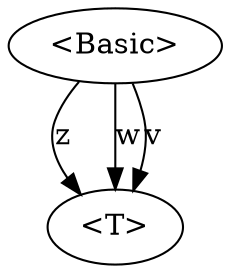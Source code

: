 digraph G {
n1->n2 [label="z"]
n1->n2 [label="w"]
n1->n2 [label="v"]
n1[label="<Basic>"]
n2[label="<T>"]
}
